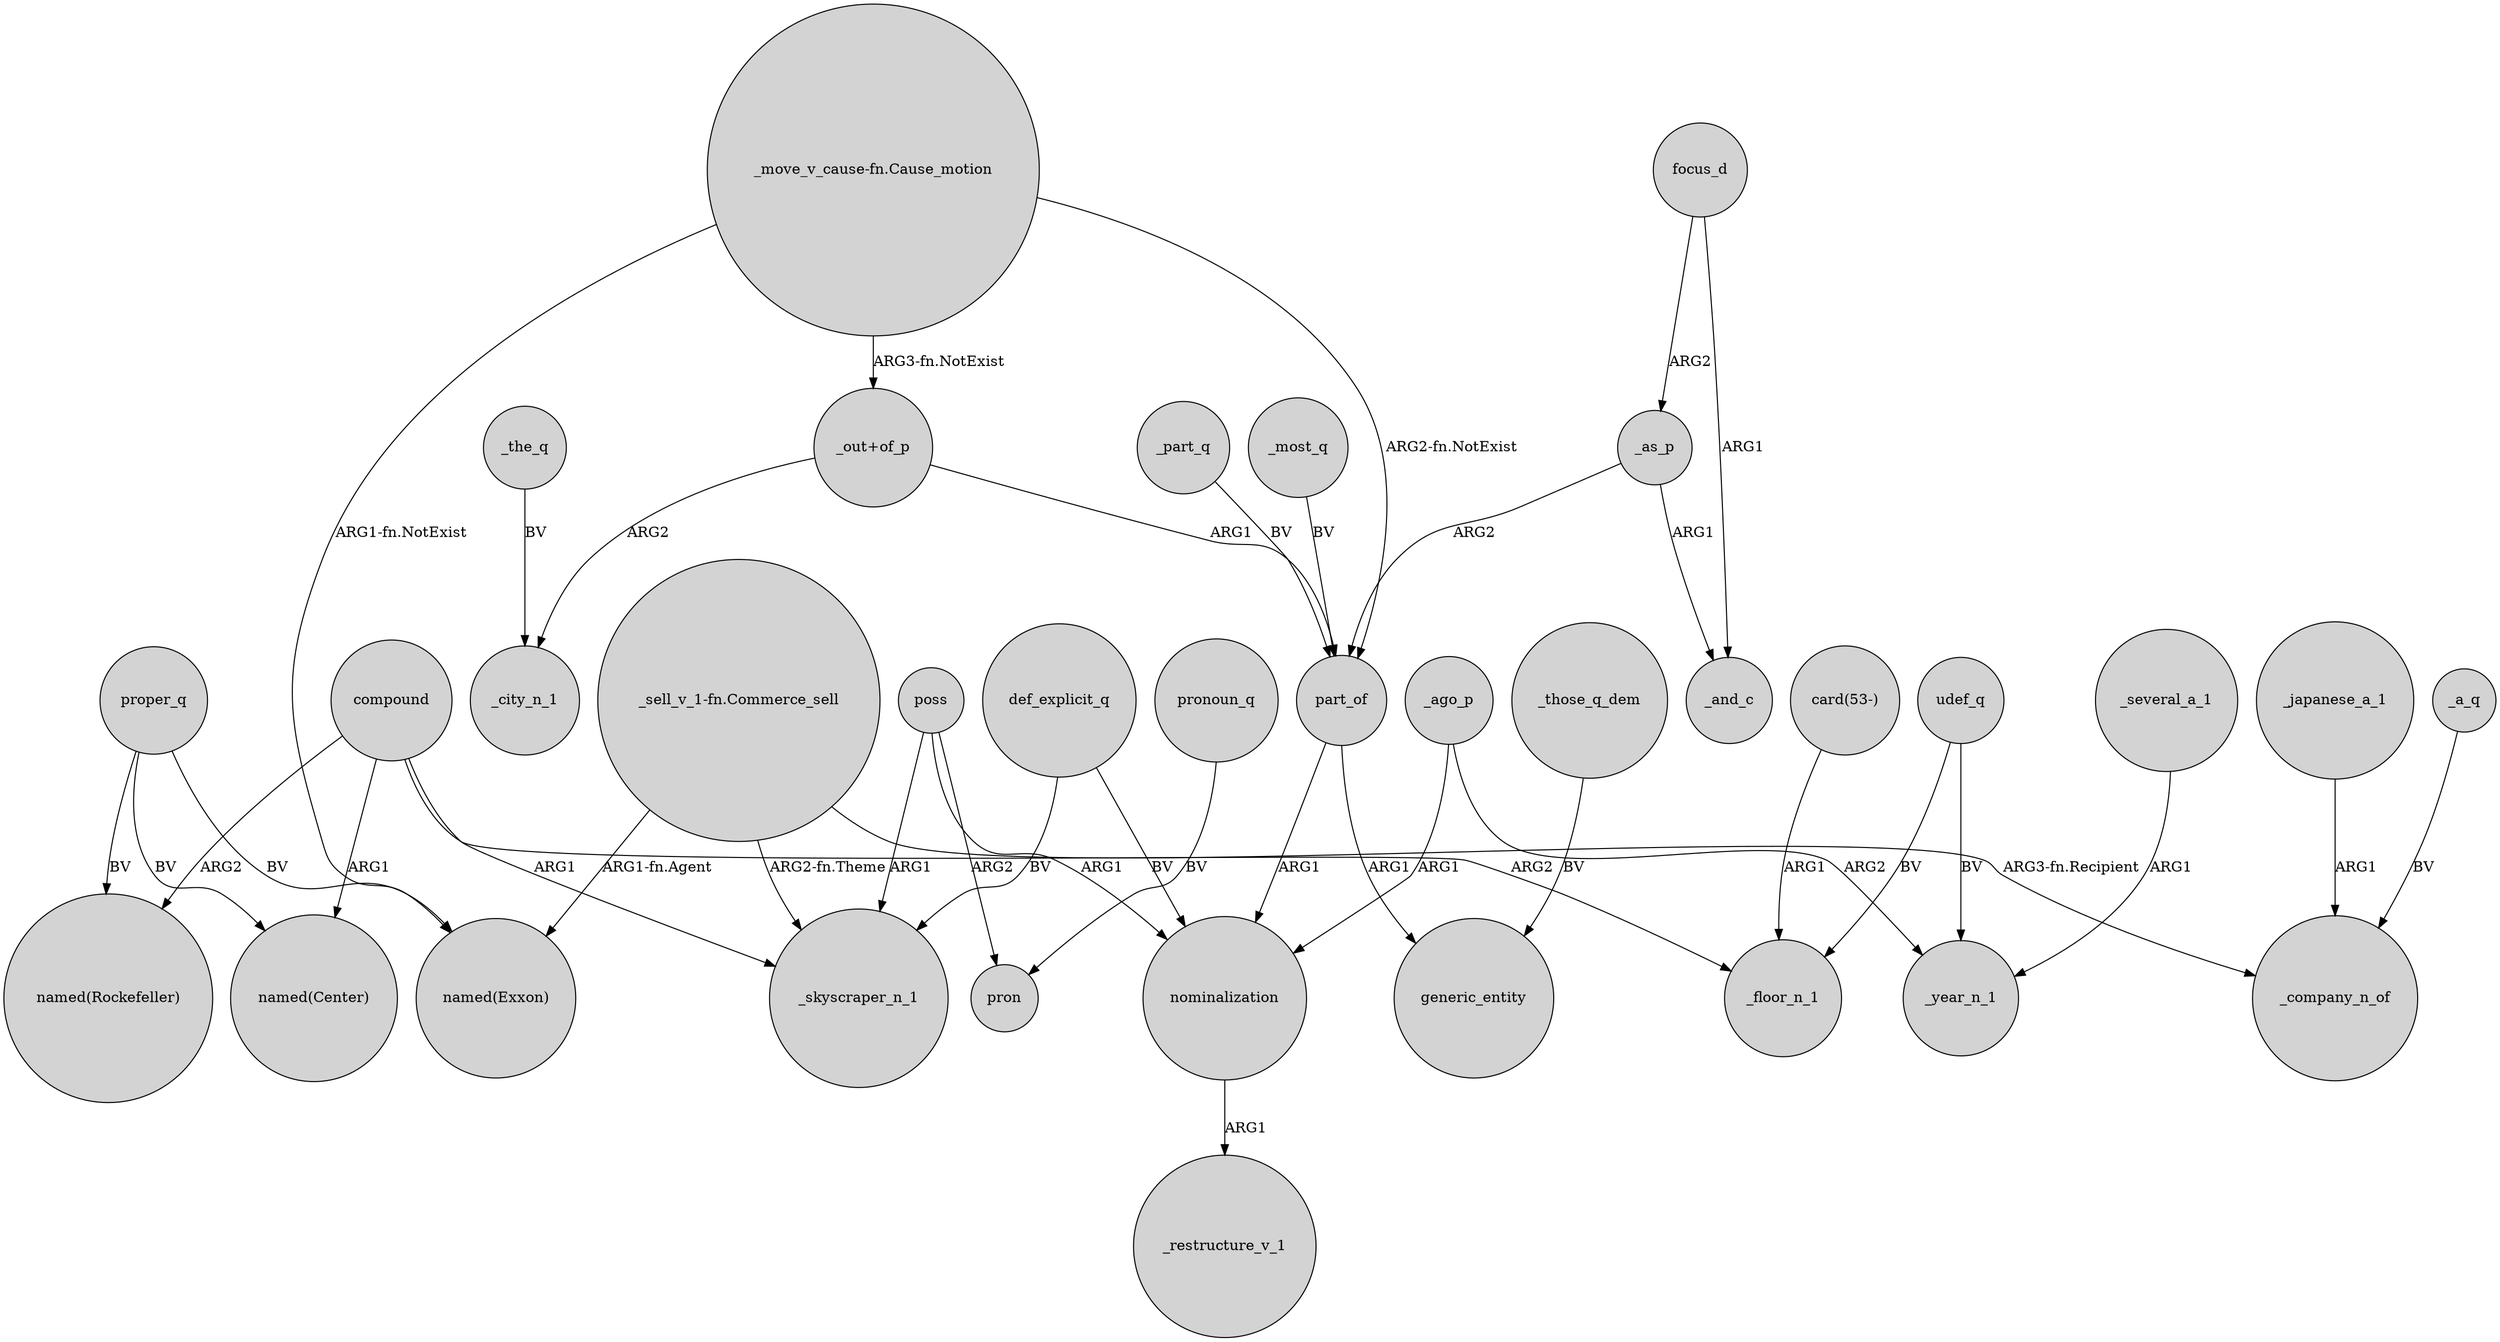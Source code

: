 digraph {
	node [shape=circle style=filled]
	compound -> "named(Rockefeller)" [label=ARG2]
	"_out+of_p" -> part_of [label=ARG1]
	poss -> pron [label=ARG2]
	_ago_p -> nominalization [label=ARG1]
	_as_p -> part_of [label=ARG2]
	"_sell_v_1-fn.Commerce_sell" -> "named(Exxon)" [label="ARG1-fn.Agent"]
	proper_q -> "named(Exxon)" [label=BV]
	compound -> _floor_n_1 [label=ARG2]
	focus_d -> _as_p [label=ARG2]
	"_sell_v_1-fn.Commerce_sell" -> _skyscraper_n_1 [label="ARG2-fn.Theme"]
	def_explicit_q -> _skyscraper_n_1 [label=BV]
	"_move_v_cause-fn.Cause_motion" -> "named(Exxon)" [label="ARG1-fn.NotExist"]
	part_of -> nominalization [label=ARG1]
	_part_q -> part_of [label=BV]
	poss -> nominalization [label=ARG1]
	part_of -> generic_entity [label=ARG1]
	nominalization -> _restructure_v_1 [label=ARG1]
	"card(53-)" -> _floor_n_1 [label=ARG1]
	pronoun_q -> pron [label=BV]
	_ago_p -> _year_n_1 [label=ARG2]
	proper_q -> "named(Rockefeller)" [label=BV]
	_japanese_a_1 -> _company_n_of [label=ARG1]
	compound -> _skyscraper_n_1 [label=ARG1]
	proper_q -> "named(Center)" [label=BV]
	"_sell_v_1-fn.Commerce_sell" -> _company_n_of [label="ARG3-fn.Recipient"]
	focus_d -> _and_c [label=ARG1]
	_the_q -> _city_n_1 [label=BV]
	udef_q -> _floor_n_1 [label=BV]
	_a_q -> _company_n_of [label=BV]
	_most_q -> part_of [label=BV]
	poss -> _skyscraper_n_1 [label=ARG1]
	udef_q -> _year_n_1 [label=BV]
	"_out+of_p" -> _city_n_1 [label=ARG2]
	def_explicit_q -> nominalization [label=BV]
	compound -> "named(Center)" [label=ARG1]
	_several_a_1 -> _year_n_1 [label=ARG1]
	_as_p -> _and_c [label=ARG1]
	_those_q_dem -> generic_entity [label=BV]
	"_move_v_cause-fn.Cause_motion" -> "_out+of_p" [label="ARG3-fn.NotExist"]
	"_move_v_cause-fn.Cause_motion" -> part_of [label="ARG2-fn.NotExist"]
}
